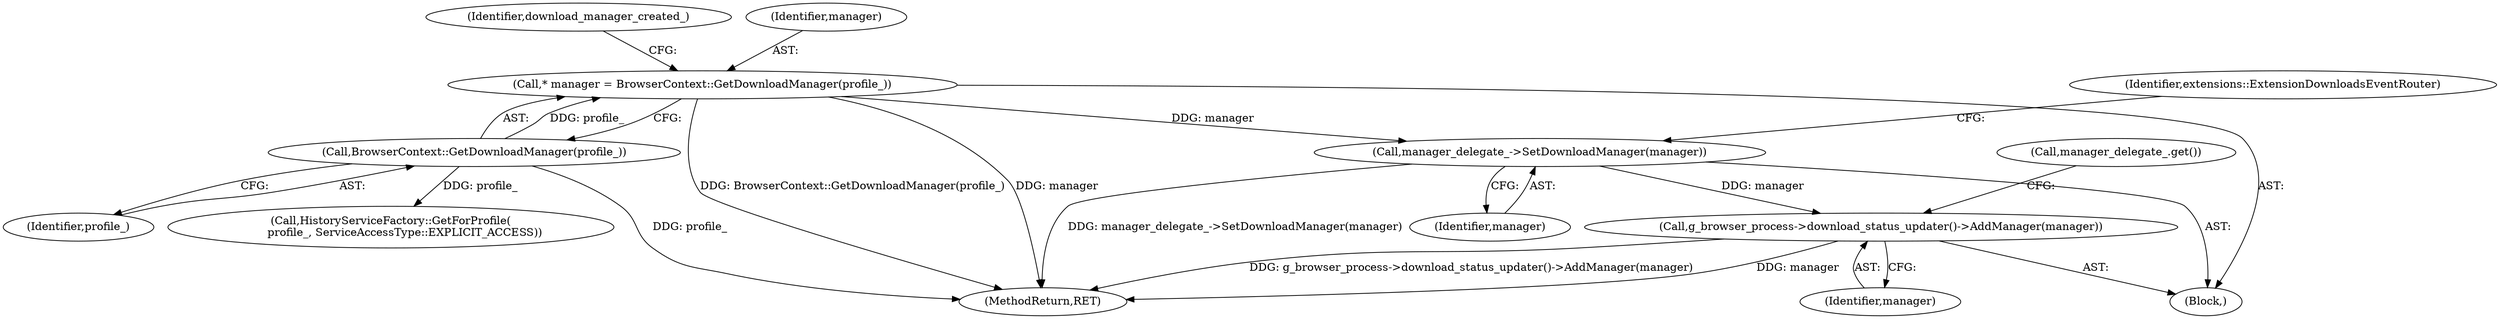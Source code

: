 digraph "0_Chrome_cbb2c0940d4e3914ccd74f6466ff4cb9e50e0e86_0@API" {
"1000142" [label="(Call,g_browser_process->download_status_updater()->AddManager(manager))"];
"1000120" [label="(Call,manager_delegate_->SetDownloadManager(manager))"];
"1000103" [label="(Call,* manager = BrowserContext::GetDownloadManager(profile_))"];
"1000105" [label="(Call,BrowserContext::GetDownloadManager(profile_))"];
"1000105" [label="(Call,BrowserContext::GetDownloadManager(profile_))"];
"1000146" [label="(MethodReturn,RET)"];
"1000101" [label="(Block,)"];
"1000145" [label="(Call,manager_delegate_.get())"];
"1000120" [label="(Call,manager_delegate_->SetDownloadManager(manager))"];
"1000132" [label="(Call,HistoryServiceFactory::GetForProfile(\n        profile_, ServiceAccessType::EXPLICIT_ACCESS))"];
"1000108" [label="(Identifier,download_manager_created_)"];
"1000121" [label="(Identifier,manager)"];
"1000142" [label="(Call,g_browser_process->download_status_updater()->AddManager(manager))"];
"1000104" [label="(Identifier,manager)"];
"1000124" [label="(Identifier,extensions::ExtensionDownloadsEventRouter)"];
"1000143" [label="(Identifier,manager)"];
"1000103" [label="(Call,* manager = BrowserContext::GetDownloadManager(profile_))"];
"1000106" [label="(Identifier,profile_)"];
"1000142" -> "1000101"  [label="AST: "];
"1000142" -> "1000143"  [label="CFG: "];
"1000143" -> "1000142"  [label="AST: "];
"1000145" -> "1000142"  [label="CFG: "];
"1000142" -> "1000146"  [label="DDG: g_browser_process->download_status_updater()->AddManager(manager)"];
"1000142" -> "1000146"  [label="DDG: manager"];
"1000120" -> "1000142"  [label="DDG: manager"];
"1000120" -> "1000101"  [label="AST: "];
"1000120" -> "1000121"  [label="CFG: "];
"1000121" -> "1000120"  [label="AST: "];
"1000124" -> "1000120"  [label="CFG: "];
"1000120" -> "1000146"  [label="DDG: manager_delegate_->SetDownloadManager(manager)"];
"1000103" -> "1000120"  [label="DDG: manager"];
"1000103" -> "1000101"  [label="AST: "];
"1000103" -> "1000105"  [label="CFG: "];
"1000104" -> "1000103"  [label="AST: "];
"1000105" -> "1000103"  [label="AST: "];
"1000108" -> "1000103"  [label="CFG: "];
"1000103" -> "1000146"  [label="DDG: manager"];
"1000103" -> "1000146"  [label="DDG: BrowserContext::GetDownloadManager(profile_)"];
"1000105" -> "1000103"  [label="DDG: profile_"];
"1000105" -> "1000106"  [label="CFG: "];
"1000106" -> "1000105"  [label="AST: "];
"1000105" -> "1000146"  [label="DDG: profile_"];
"1000105" -> "1000132"  [label="DDG: profile_"];
}
